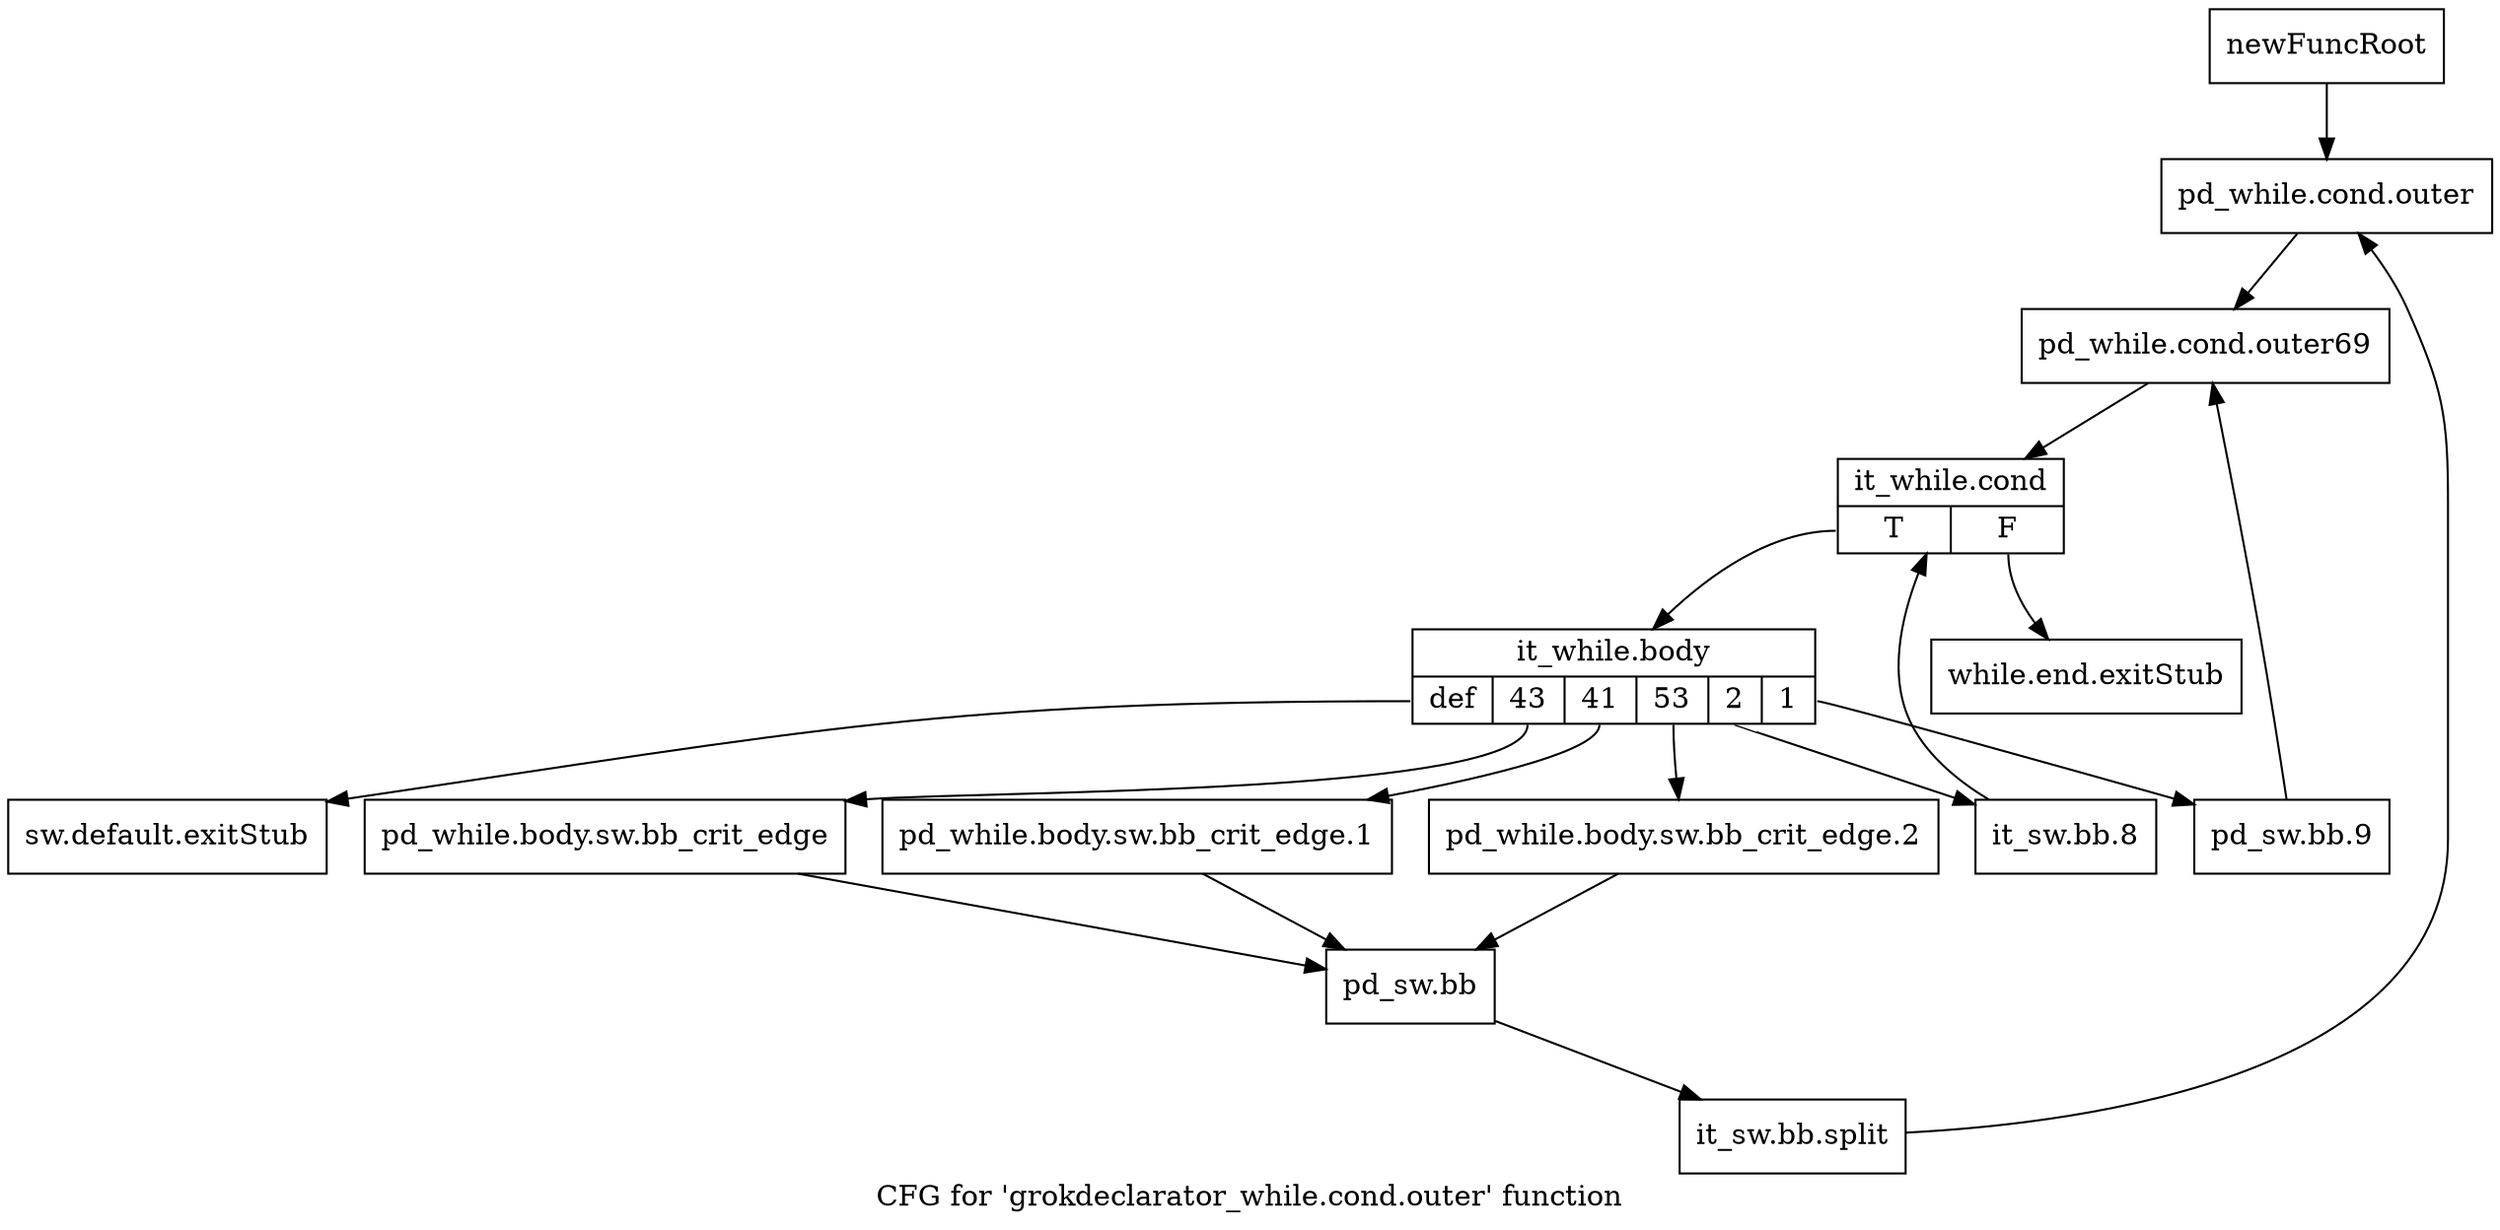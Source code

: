 digraph "CFG for 'grokdeclarator_while.cond.outer' function" {
	label="CFG for 'grokdeclarator_while.cond.outer' function";

	Node0xa00cb70 [shape=record,label="{newFuncRoot}"];
	Node0xa00cb70 -> Node0xa039af0;
	Node0xa039a50 [shape=record,label="{while.end.exitStub}"];
	Node0xa039aa0 [shape=record,label="{sw.default.exitStub}"];
	Node0xa039af0 [shape=record,label="{pd_while.cond.outer}"];
	Node0xa039af0 -> Node0xa039b40;
	Node0xa039b40 [shape=record,label="{pd_while.cond.outer69}"];
	Node0xa039b40 -> Node0xa039b90;
	Node0xa039b90 [shape=record,label="{it_while.cond|{<s0>T|<s1>F}}"];
	Node0xa039b90:s0 -> Node0xa039be0;
	Node0xa039b90:s1 -> Node0xa039a50;
	Node0xa039be0 [shape=record,label="{it_while.body|{<s0>def|<s1>43|<s2>41|<s3>53|<s4>2|<s5>1}}"];
	Node0xa039be0:s0 -> Node0xa039aa0;
	Node0xa039be0:s1 -> Node0xa039d70;
	Node0xa039be0:s2 -> Node0xa039d20;
	Node0xa039be0:s3 -> Node0xa039cd0;
	Node0xa039be0:s4 -> Node0xa039c80;
	Node0xa039be0:s5 -> Node0xa039c30;
	Node0xa039c30 [shape=record,label="{pd_sw.bb.9}"];
	Node0xa039c30 -> Node0xa039b40;
	Node0xa039c80 [shape=record,label="{it_sw.bb.8}"];
	Node0xa039c80 -> Node0xa039b90;
	Node0xa039cd0 [shape=record,label="{pd_while.body.sw.bb_crit_edge.2}"];
	Node0xa039cd0 -> Node0xa039dc0;
	Node0xa039d20 [shape=record,label="{pd_while.body.sw.bb_crit_edge.1}"];
	Node0xa039d20 -> Node0xa039dc0;
	Node0xa039d70 [shape=record,label="{pd_while.body.sw.bb_crit_edge}"];
	Node0xa039d70 -> Node0xa039dc0;
	Node0xa039dc0 [shape=record,label="{pd_sw.bb}"];
	Node0xa039dc0 -> Node0xf0caf30;
	Node0xf0caf30 [shape=record,label="{it_sw.bb.split}"];
	Node0xf0caf30 -> Node0xa039af0;
}

